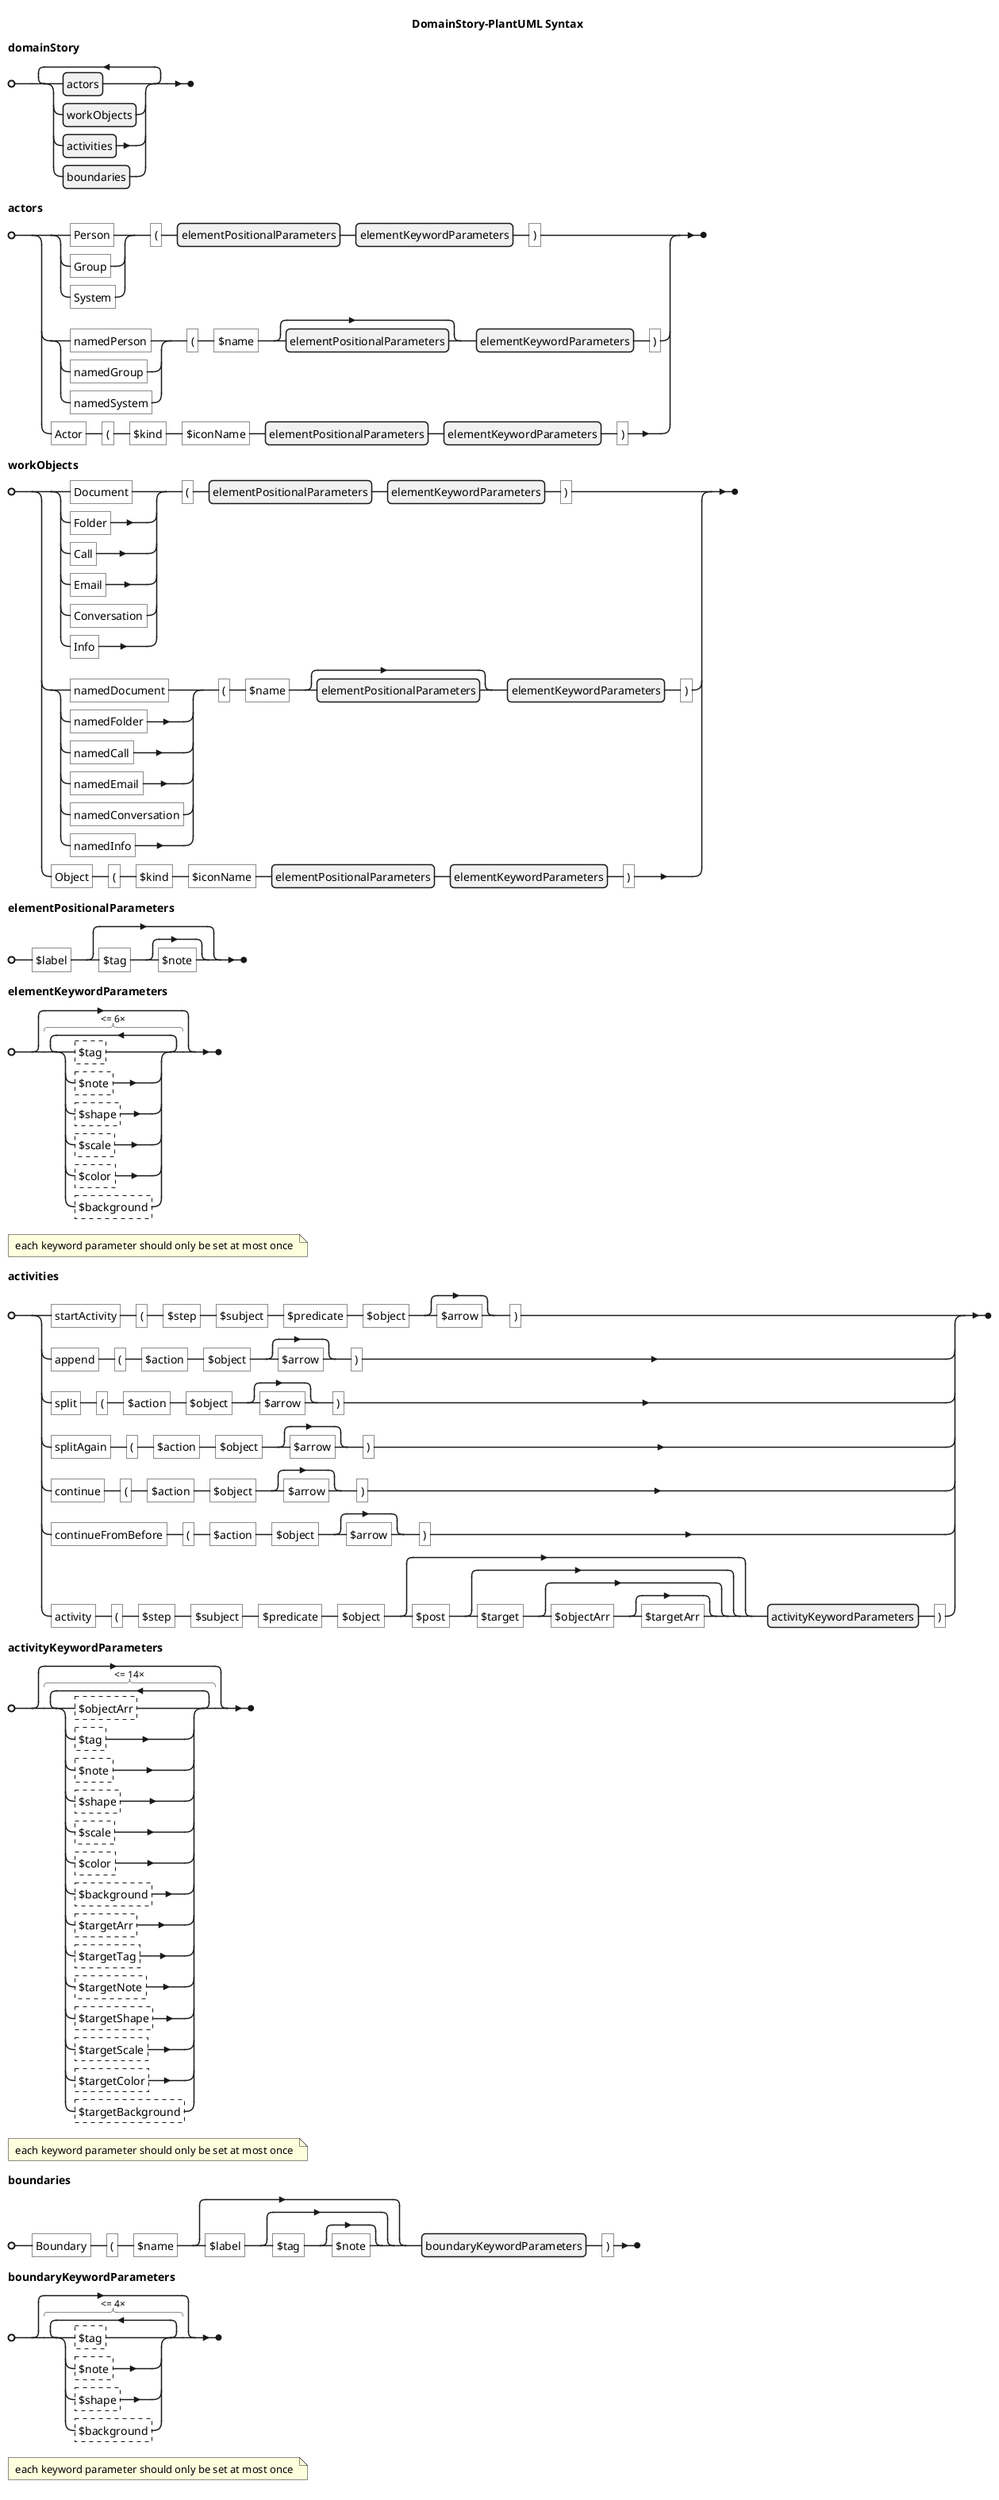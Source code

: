 @startebnf
title DomainStory-PlantUML Syntax

domainStory = { actors | workObjects | activities | boundaries }-;

actors = ( ("Person" | "Group" | "System"), "(", elementPositionalParameters, elementKeywordParameters, ")" )
    | ( ("namedPerson" | "namedGroup" | "namedSystem"), "(", "$name", [ elementPositionalParameters ], elementKeywordParameters, ")" )
    | ( "Actor", "(", "$kind", "$iconName", elementPositionalParameters, elementKeywordParameters, ")" );

workObjects = ( ("Document" | "Folder" | "Call" | "Email" | "Conversation" | "Info"), "(", elementPositionalParameters, elementKeywordParameters, ")" )
    | ( ("namedDocument" | "namedFolder" | "namedCall" | "namedEmail" | "namedConversation" | "namedInfo"), "(", "$name", [ elementPositionalParameters ], elementKeywordParameters, ")" )
    | ( "Object", "(", "$kind", "$iconName", elementPositionalParameters, elementKeywordParameters, ")" );

elementPositionalParameters = "$label", ["$tag", ["$note"] ];

elementKeywordParameters = [ "<= 6" * ( ?$tag? | ?$note? | ?$shape? | ?$scale? | ?$color? | ?$background? ) ];
(* each keyword parameter should only be set at most once *)

activities = ( "startActivity", "(", "$step", "$subject", "$predicate", "$object", [ "$arrow" ], ")" )
    | ( "append", "(", "$action", "$object", [ "$arrow" ], ")" )
    | ( "split", "(", "$action", "$object", [ "$arrow" ], ")" )
    | ( "splitAgain", "(", "$action", "$object", [ "$arrow" ], ")" )
    | ( "continue", "(", "$action", "$object", [ "$arrow" ], ")" )
    | ( "continueFromBefore", "(", "$action", "$object", [ "$arrow" ], ")" )
    | ( "activity", "(", "$step", "$subject", "$predicate", "$object",\
        [ "$post", ["$target", [ "$objectArr", ["$targetArr"] ] ] ], activityKeywordParameters,")" );

activityKeywordParameters = [ "<= 14" * ( ?$objectArr? |?$tag? | ?$note? | ?$shape? | ?$scale? | ?$color? | ?$background?
    | ?$targetArr? | ?$targetTag? | ?$targetNote? | ?$targetShape? | ?$targetScale? | ?$targetColor? | ?$targetBackground? ) ];
(* each keyword parameter should only be set at most once *)

boundaries = "Boundary", "(", "$name", [ "$label", ["$tag", ["$note"] ] ], boundaryKeywordParameters, ")";

boundaryKeywordParameters = [ "<= 4" * ( ?$tag? | ?$note? | ?$shape? | ?$background? ) ];
(* each keyword parameter should only be set at most once *)
@endebnf
